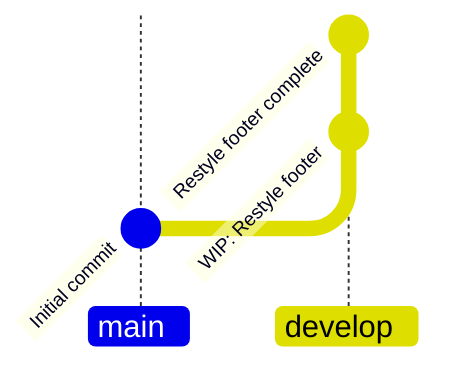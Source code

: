 gitGraph BT:
    commit id: "Initial commit"
    branch develop
    commit id: "WIP: Restyle footer"
    commit id: "Restyle footer complete"